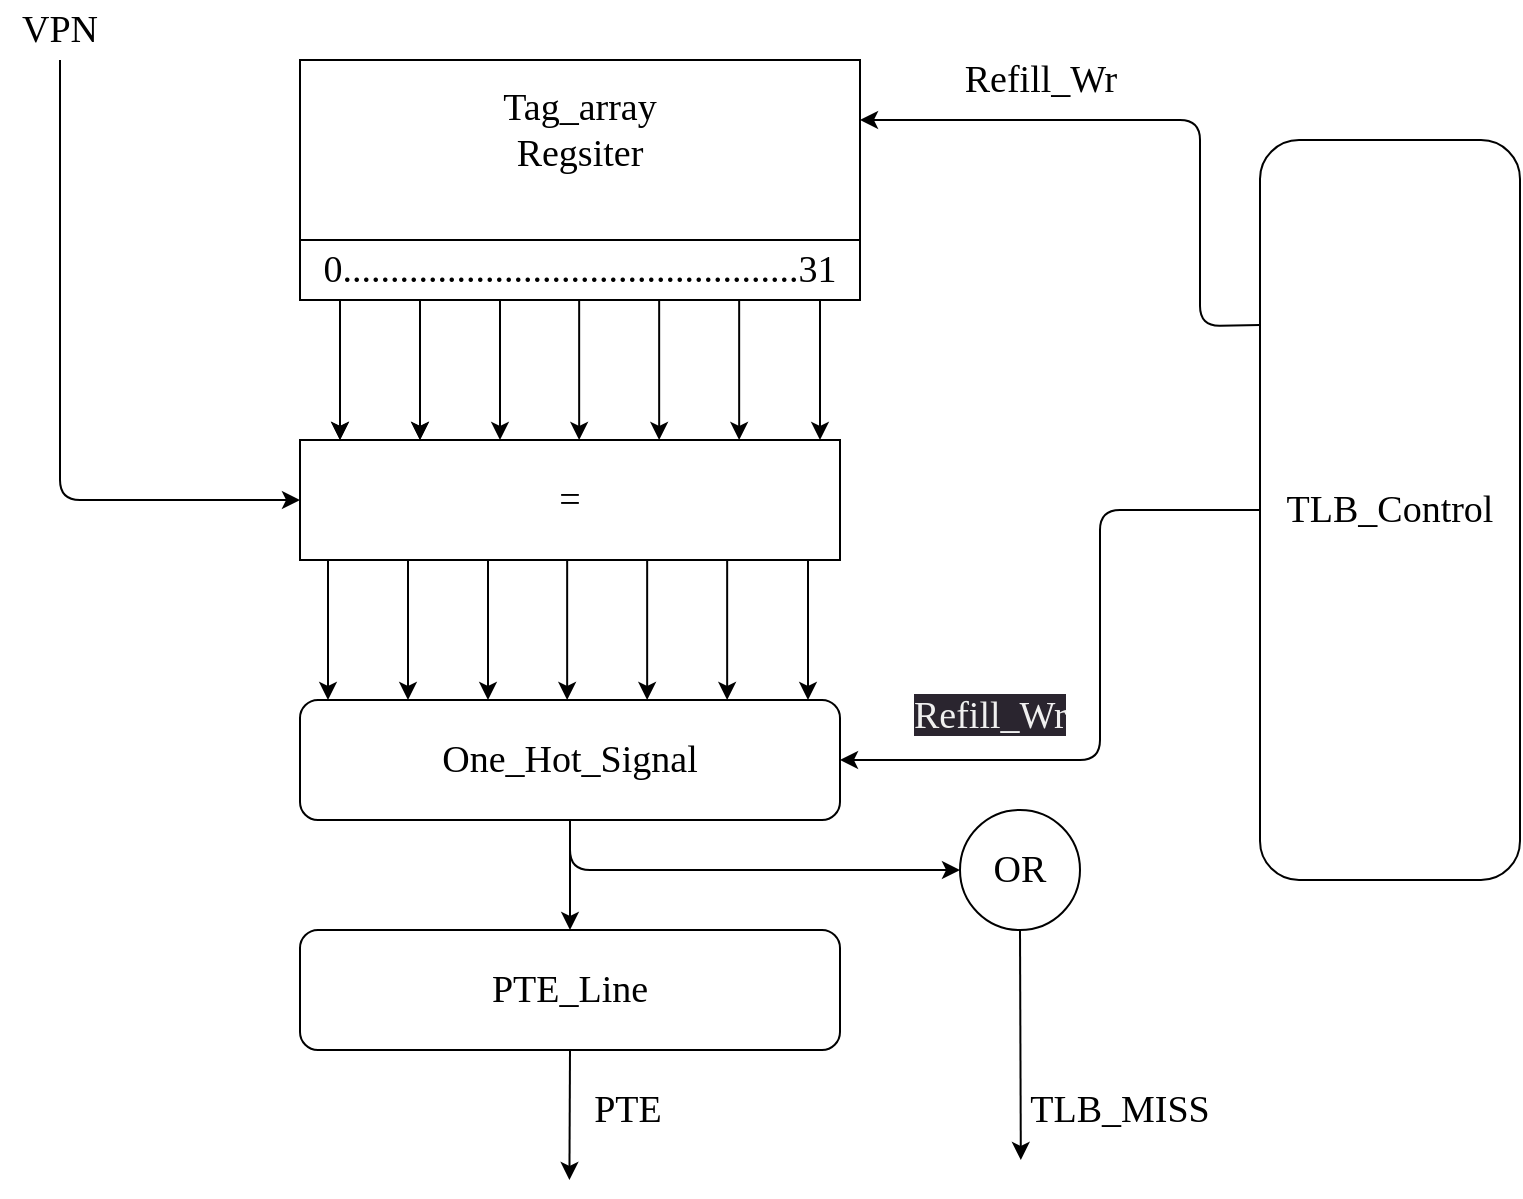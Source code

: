 <mxfile>
    <diagram id="O_MjeZbjR_RqYFt3xS2S" name="第 1 页">
        <mxGraphModel dx="820" dy="629" grid="1" gridSize="10" guides="1" tooltips="1" connect="1" arrows="1" fold="1" page="1" pageScale="1" pageWidth="827" pageHeight="1169" math="0" shadow="0">
            <root>
                <mxCell id="0"/>
                <mxCell id="1" parent="0"/>
                <mxCell id="62" style="edgeStyle=none;html=1;exitX=0;exitY=0.25;exitDx=0;exitDy=0;entryX=0.25;entryY=0;entryDx=0;entryDy=0;fontFamily=Times New Roman;fontSize=19;" parent="1" source="61" target="5" edge="1">
                    <mxGeometry relative="1" as="geometry">
                        <Array as="points">
                            <mxPoint x="730" y="283"/>
                            <mxPoint x="730" y="180"/>
                        </Array>
                    </mxGeometry>
                </mxCell>
                <mxCell id="5" value="" style="rounded=0;whiteSpace=wrap;html=1;rotation=90;" parent="1" vertex="1">
                    <mxGeometry x="360" y="70" width="120" height="280" as="geometry"/>
                </mxCell>
                <mxCell id="12" style="edgeStyle=none;html=1;exitX=0.5;exitY=1;exitDx=0;exitDy=0;" parent="1" edge="1">
                    <mxGeometry relative="1" as="geometry">
                        <mxPoint x="300" y="340" as="targetPoint"/>
                        <mxPoint x="300" y="270" as="sourcePoint"/>
                    </mxGeometry>
                </mxCell>
                <mxCell id="13" style="edgeStyle=none;html=1;exitX=0.5;exitY=1;exitDx=0;exitDy=0;" parent="1" edge="1">
                    <mxGeometry relative="1" as="geometry">
                        <mxPoint x="340" y="340" as="targetPoint"/>
                        <mxPoint x="340" y="270" as="sourcePoint"/>
                    </mxGeometry>
                </mxCell>
                <mxCell id="21" value="&lt;font style=&quot;font-size: 19px;&quot; face=&quot;Times New Roman&quot;&gt;Tag_array&lt;br&gt;Regsiter&lt;br&gt;&lt;/font&gt;" style="text;html=1;strokeColor=none;fillColor=none;align=center;verticalAlign=middle;whiteSpace=wrap;rounded=0;" parent="1" vertex="1">
                    <mxGeometry x="335" y="170" width="170" height="30" as="geometry"/>
                </mxCell>
                <mxCell id="22" value="0................................................31" style="rounded=0;whiteSpace=wrap;html=1;fontFamily=Times New Roman;fontSize=19;" parent="1" vertex="1">
                    <mxGeometry x="280" y="240" width="280" height="30" as="geometry"/>
                </mxCell>
                <mxCell id="59" style="edgeStyle=none;html=1;exitX=0;exitY=0.5;exitDx=0;exitDy=0;fontFamily=Times New Roman;fontSize=19;entryX=0;entryY=0.5;entryDx=0;entryDy=0;" parent="1" target="23" edge="1">
                    <mxGeometry relative="1" as="geometry">
                        <mxPoint x="160" y="150" as="sourcePoint"/>
                        <Array as="points">
                            <mxPoint x="160" y="370"/>
                        </Array>
                    </mxGeometry>
                </mxCell>
                <mxCell id="23" value="=" style="rounded=0;whiteSpace=wrap;html=1;fontFamily=Times New Roman;fontSize=19;" parent="1" vertex="1">
                    <mxGeometry x="280" y="340" width="270" height="60" as="geometry"/>
                </mxCell>
                <mxCell id="39" value="" style="group" parent="1" vertex="1" connectable="0">
                    <mxGeometry x="300" y="270" width="240.0" height="70" as="geometry"/>
                </mxCell>
                <mxCell id="14" style="edgeStyle=none;html=1;exitX=0.5;exitY=1;exitDx=0;exitDy=0;" parent="39" edge="1">
                    <mxGeometry relative="1" as="geometry">
                        <mxPoint x="80" y="70" as="targetPoint"/>
                        <mxPoint x="80" as="sourcePoint"/>
                    </mxGeometry>
                </mxCell>
                <mxCell id="15" style="edgeStyle=none;html=1;exitX=0.5;exitY=1;exitDx=0;exitDy=0;" parent="39" edge="1">
                    <mxGeometry relative="1" as="geometry">
                        <mxPoint y="70" as="targetPoint"/>
                        <mxPoint as="sourcePoint"/>
                    </mxGeometry>
                </mxCell>
                <mxCell id="16" style="edgeStyle=none;html=1;exitX=0.5;exitY=1;exitDx=0;exitDy=0;" parent="39" edge="1">
                    <mxGeometry relative="1" as="geometry">
                        <mxPoint x="40" y="70" as="targetPoint"/>
                        <mxPoint x="40" as="sourcePoint"/>
                    </mxGeometry>
                </mxCell>
                <mxCell id="17" style="edgeStyle=none;html=1;exitX=0.5;exitY=1;exitDx=0;exitDy=0;" parent="39" edge="1">
                    <mxGeometry relative="1" as="geometry">
                        <mxPoint x="199.58" y="70" as="targetPoint"/>
                        <mxPoint x="199.58" as="sourcePoint"/>
                    </mxGeometry>
                </mxCell>
                <mxCell id="18" style="edgeStyle=none;html=1;exitX=0.5;exitY=1;exitDx=0;exitDy=0;" parent="39" edge="1">
                    <mxGeometry relative="1" as="geometry">
                        <mxPoint x="119.58" y="70" as="targetPoint"/>
                        <mxPoint x="119.58" as="sourcePoint"/>
                    </mxGeometry>
                </mxCell>
                <mxCell id="19" style="edgeStyle=none;html=1;exitX=0.5;exitY=1;exitDx=0;exitDy=0;" parent="39" edge="1">
                    <mxGeometry relative="1" as="geometry">
                        <mxPoint x="159.58" y="70" as="targetPoint"/>
                        <mxPoint x="159.58" as="sourcePoint"/>
                    </mxGeometry>
                </mxCell>
                <mxCell id="20" style="edgeStyle=none;html=1;exitX=0.5;exitY=1;exitDx=0;exitDy=0;" parent="39" edge="1">
                    <mxGeometry relative="1" as="geometry">
                        <mxPoint x="240.0" y="70" as="targetPoint"/>
                        <mxPoint x="240.0" as="sourcePoint"/>
                    </mxGeometry>
                </mxCell>
                <mxCell id="40" value="" style="group" parent="1" vertex="1" connectable="0">
                    <mxGeometry x="294" y="400" width="240.0" height="70" as="geometry"/>
                </mxCell>
                <mxCell id="41" style="edgeStyle=none;html=1;exitX=0.5;exitY=1;exitDx=0;exitDy=0;" parent="40" edge="1">
                    <mxGeometry relative="1" as="geometry">
                        <mxPoint x="80" y="70" as="targetPoint"/>
                        <mxPoint x="80" as="sourcePoint"/>
                    </mxGeometry>
                </mxCell>
                <mxCell id="42" style="edgeStyle=none;html=1;exitX=0.5;exitY=1;exitDx=0;exitDy=0;" parent="40" edge="1">
                    <mxGeometry relative="1" as="geometry">
                        <mxPoint y="70" as="targetPoint"/>
                        <mxPoint as="sourcePoint"/>
                    </mxGeometry>
                </mxCell>
                <mxCell id="43" style="edgeStyle=none;html=1;exitX=0.5;exitY=1;exitDx=0;exitDy=0;" parent="40" edge="1">
                    <mxGeometry relative="1" as="geometry">
                        <mxPoint x="40" y="70" as="targetPoint"/>
                        <mxPoint x="40" as="sourcePoint"/>
                    </mxGeometry>
                </mxCell>
                <mxCell id="44" style="edgeStyle=none;html=1;exitX=0.5;exitY=1;exitDx=0;exitDy=0;" parent="40" edge="1">
                    <mxGeometry relative="1" as="geometry">
                        <mxPoint x="199.58" y="70" as="targetPoint"/>
                        <mxPoint x="199.58" as="sourcePoint"/>
                    </mxGeometry>
                </mxCell>
                <mxCell id="45" style="edgeStyle=none;html=1;exitX=0.5;exitY=1;exitDx=0;exitDy=0;" parent="40" edge="1">
                    <mxGeometry relative="1" as="geometry">
                        <mxPoint x="119.58" y="70" as="targetPoint"/>
                        <mxPoint x="119.58" as="sourcePoint"/>
                    </mxGeometry>
                </mxCell>
                <mxCell id="46" style="edgeStyle=none;html=1;exitX=0.5;exitY=1;exitDx=0;exitDy=0;" parent="40" edge="1">
                    <mxGeometry relative="1" as="geometry">
                        <mxPoint x="159.58" y="70" as="targetPoint"/>
                        <mxPoint x="159.58" as="sourcePoint"/>
                    </mxGeometry>
                </mxCell>
                <mxCell id="47" style="edgeStyle=none;html=1;exitX=0.5;exitY=1;exitDx=0;exitDy=0;" parent="40" edge="1">
                    <mxGeometry relative="1" as="geometry">
                        <mxPoint x="240.0" y="70" as="targetPoint"/>
                        <mxPoint x="240.0" as="sourcePoint"/>
                    </mxGeometry>
                </mxCell>
                <mxCell id="51" style="edgeStyle=none;html=1;exitX=0.5;exitY=1;exitDx=0;exitDy=0;entryX=0.5;entryY=0;entryDx=0;entryDy=0;fontFamily=Times New Roman;fontSize=19;" parent="1" source="48" target="50" edge="1">
                    <mxGeometry relative="1" as="geometry"/>
                </mxCell>
                <mxCell id="55" style="edgeStyle=none;html=1;exitX=0.5;exitY=1;exitDx=0;exitDy=0;entryX=0;entryY=0.5;entryDx=0;entryDy=0;fontFamily=Times New Roman;fontSize=19;" parent="1" source="48" target="54" edge="1">
                    <mxGeometry relative="1" as="geometry">
                        <Array as="points">
                            <mxPoint x="415" y="555"/>
                        </Array>
                    </mxGeometry>
                </mxCell>
                <mxCell id="48" value="One_Hot_Signal" style="rounded=1;whiteSpace=wrap;html=1;fontFamily=Times New Roman;fontSize=19;" parent="1" vertex="1">
                    <mxGeometry x="280" y="470" width="270" height="60" as="geometry"/>
                </mxCell>
                <mxCell id="52" style="edgeStyle=none;html=1;exitX=0.5;exitY=1;exitDx=0;exitDy=0;fontFamily=Times New Roman;fontSize=19;" parent="1" source="50" edge="1">
                    <mxGeometry relative="1" as="geometry">
                        <mxPoint x="414.714" y="710" as="targetPoint"/>
                    </mxGeometry>
                </mxCell>
                <mxCell id="50" value="PTE_Line" style="rounded=1;whiteSpace=wrap;html=1;fontFamily=Times New Roman;fontSize=19;" parent="1" vertex="1">
                    <mxGeometry x="280" y="585" width="270" height="60" as="geometry"/>
                </mxCell>
                <mxCell id="53" value="PTE" style="text;html=1;strokeColor=none;fillColor=none;align=center;verticalAlign=middle;whiteSpace=wrap;rounded=0;fontFamily=Times New Roman;fontSize=19;" parent="1" vertex="1">
                    <mxGeometry x="414" y="660" width="60" height="30" as="geometry"/>
                </mxCell>
                <mxCell id="56" style="edgeStyle=none;html=1;exitX=0.5;exitY=1;exitDx=0;exitDy=0;fontFamily=Times New Roman;fontSize=19;" parent="1" source="54" edge="1">
                    <mxGeometry relative="1" as="geometry">
                        <mxPoint x="640.412" y="700" as="targetPoint"/>
                    </mxGeometry>
                </mxCell>
                <mxCell id="54" value="OR" style="ellipse;whiteSpace=wrap;html=1;aspect=fixed;fontFamily=Times New Roman;fontSize=19;" parent="1" vertex="1">
                    <mxGeometry x="610" y="525" width="60" height="60" as="geometry"/>
                </mxCell>
                <mxCell id="57" value="TLB_MISS" style="text;html=1;strokeColor=none;fillColor=none;align=center;verticalAlign=middle;whiteSpace=wrap;rounded=0;fontFamily=Times New Roman;fontSize=19;" parent="1" vertex="1">
                    <mxGeometry x="660" y="660" width="60" height="30" as="geometry"/>
                </mxCell>
                <mxCell id="60" value="VPN" style="text;html=1;strokeColor=none;fillColor=none;align=center;verticalAlign=middle;whiteSpace=wrap;rounded=0;fontFamily=Times New Roman;fontSize=19;" parent="1" vertex="1">
                    <mxGeometry x="130" y="120" width="60" height="30" as="geometry"/>
                </mxCell>
                <mxCell id="63" style="edgeStyle=none;html=1;exitX=0;exitY=0.5;exitDx=0;exitDy=0;entryX=1;entryY=0.5;entryDx=0;entryDy=0;fontFamily=Times New Roman;fontSize=19;" parent="1" source="61" target="48" edge="1">
                    <mxGeometry relative="1" as="geometry">
                        <Array as="points">
                            <mxPoint x="680" y="375"/>
                            <mxPoint x="680" y="500"/>
                        </Array>
                    </mxGeometry>
                </mxCell>
                <mxCell id="61" value="TLB_Control" style="rounded=1;whiteSpace=wrap;html=1;fontFamily=Times New Roman;fontSize=19;" parent="1" vertex="1">
                    <mxGeometry x="760" y="190" width="130" height="370" as="geometry"/>
                </mxCell>
                <mxCell id="64" value="Refill_Wr" style="text;html=1;align=center;verticalAlign=middle;resizable=0;points=[];autosize=1;strokeColor=none;fillColor=none;fontSize=19;fontFamily=Times New Roman;" parent="1" vertex="1">
                    <mxGeometry x="600" y="140" width="100" height="40" as="geometry"/>
                </mxCell>
                <mxCell id="65" value="&lt;span style=&quot;color: rgb(240, 240, 240); font-family: &amp;quot;Times New Roman&amp;quot;; font-size: 19px; font-style: normal; font-variant-ligatures: normal; font-variant-caps: normal; font-weight: 400; letter-spacing: normal; orphans: 2; text-align: center; text-indent: 0px; text-transform: none; widows: 2; word-spacing: 0px; -webkit-text-stroke-width: 0px; background-color: rgb(42, 37, 47); text-decoration-thickness: initial; text-decoration-style: initial; text-decoration-color: initial; float: none; display: inline !important;&quot;&gt;Refill_Wr&lt;/span&gt;" style="text;whiteSpace=wrap;html=1;fontSize=19;fontFamily=Times New Roman;" parent="1" vertex="1">
                    <mxGeometry x="585" y="460" width="110" height="50" as="geometry"/>
                </mxCell>
            </root>
        </mxGraphModel>
    </diagram>
</mxfile>